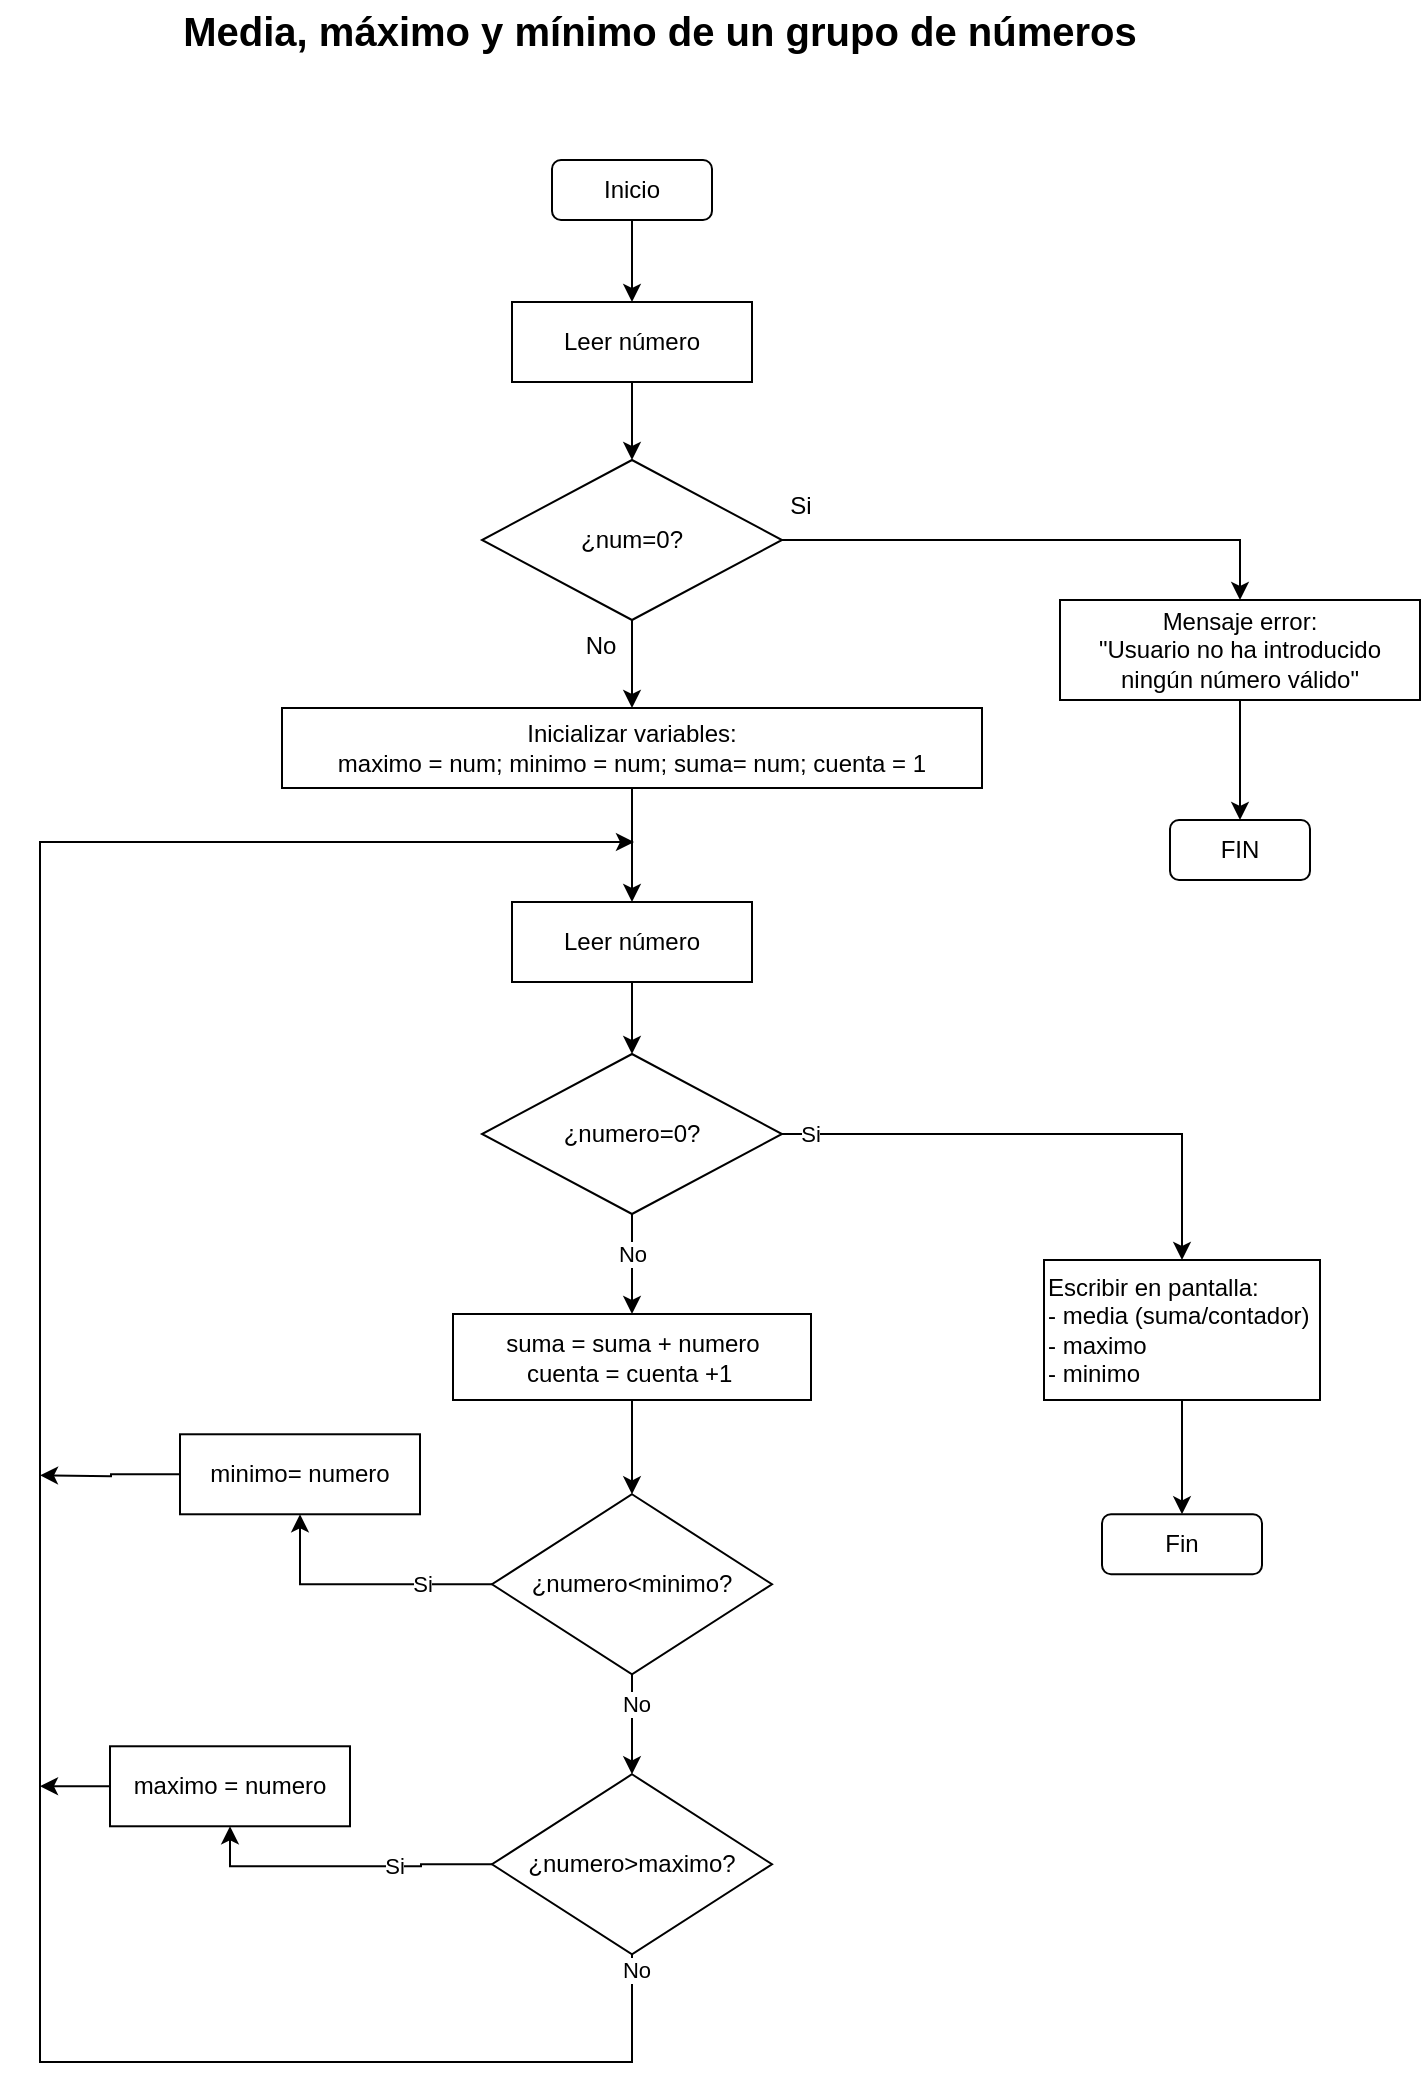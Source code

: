 <mxfile version="28.2.1">
  <diagram name="Page-1" id="gamRS6MLA4fs2B-uqD5Q">
    <mxGraphModel dx="1226" dy="620" grid="1" gridSize="10" guides="1" tooltips="1" connect="1" arrows="1" fold="1" page="1" pageScale="1" pageWidth="850" pageHeight="1100" math="0" shadow="0">
      <root>
        <mxCell id="0" />
        <mxCell id="1" parent="0" />
        <mxCell id="sVo8eWBov2D_V9g_eI1e-4" style="edgeStyle=orthogonalEdgeStyle;rounded=0;orthogonalLoop=1;jettySize=auto;html=1;exitX=0.5;exitY=1;exitDx=0;exitDy=0;entryX=0.5;entryY=0;entryDx=0;entryDy=0;" parent="1" source="sVo8eWBov2D_V9g_eI1e-1" target="ecYultKGW4vEt9cpnvB7-3" edge="1">
          <mxGeometry relative="1" as="geometry" />
        </mxCell>
        <mxCell id="sVo8eWBov2D_V9g_eI1e-1" value="Inicio" style="rounded=1;whiteSpace=wrap;html=1;" parent="1" vertex="1">
          <mxGeometry x="316" y="100" width="80" height="30" as="geometry" />
        </mxCell>
        <mxCell id="sVo8eWBov2D_V9g_eI1e-5" style="edgeStyle=orthogonalEdgeStyle;rounded=0;orthogonalLoop=1;jettySize=auto;html=1;exitX=0.5;exitY=1;exitDx=0;exitDy=0;entryX=0.5;entryY=0;entryDx=0;entryDy=0;" parent="1" source="sVo8eWBov2D_V9g_eI1e-2" target="sVo8eWBov2D_V9g_eI1e-3" edge="1">
          <mxGeometry relative="1" as="geometry" />
        </mxCell>
        <mxCell id="ecYultKGW4vEt9cpnvB7-2" style="edgeStyle=orthogonalEdgeStyle;rounded=0;orthogonalLoop=1;jettySize=auto;html=1;exitX=0.5;exitY=1;exitDx=0;exitDy=0;" edge="1" parent="1" source="ecYultKGW4vEt9cpnvB7-3" target="ecYultKGW4vEt9cpnvB7-1">
          <mxGeometry relative="1" as="geometry" />
        </mxCell>
        <mxCell id="sVo8eWBov2D_V9g_eI1e-2" value="Inicializar variables:&lt;div&gt;maximo = num; minimo = num; suma= num; cuenta = 1&lt;/div&gt;" style="rounded=0;whiteSpace=wrap;html=1;" parent="1" vertex="1">
          <mxGeometry x="181" y="374" width="350" height="40" as="geometry" />
        </mxCell>
        <mxCell id="IjzSVML1T2hhFa-6fPjj-5" style="edgeStyle=orthogonalEdgeStyle;rounded=0;orthogonalLoop=1;jettySize=auto;html=1;exitX=0.5;exitY=1;exitDx=0;exitDy=0;entryX=0.5;entryY=0;entryDx=0;entryDy=0;" parent="1" source="sVo8eWBov2D_V9g_eI1e-3" target="IjzSVML1T2hhFa-6fPjj-1" edge="1">
          <mxGeometry relative="1" as="geometry" />
        </mxCell>
        <mxCell id="sVo8eWBov2D_V9g_eI1e-3" value="Leer número" style="rounded=0;whiteSpace=wrap;html=1;" parent="1" vertex="1">
          <mxGeometry x="296" y="471" width="120" height="40" as="geometry" />
        </mxCell>
        <mxCell id="sVo8eWBov2D_V9g_eI1e-14" value="&lt;font style=&quot;font-size: 20px;&quot;&gt;&lt;b&gt;Media, máximo y mínimo de un grupo de números&lt;/b&gt;&lt;/font&gt;" style="text;html=1;align=center;verticalAlign=middle;whiteSpace=wrap;rounded=0;" parent="1" vertex="1">
          <mxGeometry x="40" y="20" width="660" height="30" as="geometry" />
        </mxCell>
        <mxCell id="IjzSVML1T2hhFa-6fPjj-7" style="edgeStyle=orthogonalEdgeStyle;rounded=0;orthogonalLoop=1;jettySize=auto;html=1;exitX=0.5;exitY=1;exitDx=0;exitDy=0;entryX=0.5;entryY=0;entryDx=0;entryDy=0;" parent="1" source="IjzSVML1T2hhFa-6fPjj-1" target="IjzSVML1T2hhFa-6fPjj-14" edge="1">
          <mxGeometry relative="1" as="geometry" />
        </mxCell>
        <mxCell id="IjzSVML1T2hhFa-6fPjj-8" value="No" style="edgeLabel;html=1;align=center;verticalAlign=middle;resizable=0;points=[];" parent="IjzSVML1T2hhFa-6fPjj-7" connectable="0" vertex="1">
          <mxGeometry x="-0.906" y="1" relative="1" as="geometry">
            <mxPoint x="-1" y="17" as="offset" />
          </mxGeometry>
        </mxCell>
        <mxCell id="IjzSVML1T2hhFa-6fPjj-33" style="edgeStyle=orthogonalEdgeStyle;rounded=0;orthogonalLoop=1;jettySize=auto;html=1;exitX=1;exitY=0.5;exitDx=0;exitDy=0;entryX=0.5;entryY=0;entryDx=0;entryDy=0;" parent="1" source="IjzSVML1T2hhFa-6fPjj-1" target="IjzSVML1T2hhFa-6fPjj-31" edge="1">
          <mxGeometry relative="1" as="geometry" />
        </mxCell>
        <mxCell id="IjzSVML1T2hhFa-6fPjj-34" value="Si" style="edgeLabel;html=1;align=center;verticalAlign=middle;resizable=0;points=[];" parent="IjzSVML1T2hhFa-6fPjj-33" connectable="0" vertex="1">
          <mxGeometry x="-0.895" relative="1" as="geometry">
            <mxPoint as="offset" />
          </mxGeometry>
        </mxCell>
        <mxCell id="IjzSVML1T2hhFa-6fPjj-1" value="¿numero=0?" style="rhombus;whiteSpace=wrap;html=1;" parent="1" vertex="1">
          <mxGeometry x="281" y="547" width="150" height="80" as="geometry" />
        </mxCell>
        <mxCell id="IjzSVML1T2hhFa-6fPjj-12" style="edgeStyle=orthogonalEdgeStyle;rounded=0;orthogonalLoop=1;jettySize=auto;html=1;exitX=0;exitY=0.5;exitDx=0;exitDy=0;entryX=0.5;entryY=1;entryDx=0;entryDy=0;" parent="1" source="IjzSVML1T2hhFa-6fPjj-3" target="IjzSVML1T2hhFa-6fPjj-9" edge="1">
          <mxGeometry relative="1" as="geometry" />
        </mxCell>
        <mxCell id="IjzSVML1T2hhFa-6fPjj-19" value="Si" style="edgeLabel;html=1;align=center;verticalAlign=middle;resizable=0;points=[];" parent="IjzSVML1T2hhFa-6fPjj-12" connectable="0" vertex="1">
          <mxGeometry x="-0.333" relative="1" as="geometry">
            <mxPoint as="offset" />
          </mxGeometry>
        </mxCell>
        <mxCell id="ecYultKGW4vEt9cpnvB7-19" style="edgeStyle=orthogonalEdgeStyle;rounded=0;orthogonalLoop=1;jettySize=auto;html=1;exitX=0.5;exitY=1;exitDx=0;exitDy=0;" edge="1" parent="1" source="IjzSVML1T2hhFa-6fPjj-3">
          <mxGeometry relative="1" as="geometry">
            <mxPoint x="357" y="441" as="targetPoint" />
            <Array as="points">
              <mxPoint x="356" y="1051" />
              <mxPoint x="60" y="1051" />
              <mxPoint x="60" y="441" />
            </Array>
          </mxGeometry>
        </mxCell>
        <mxCell id="ecYultKGW4vEt9cpnvB7-20" value="No" style="edgeLabel;html=1;align=center;verticalAlign=middle;resizable=0;points=[];" vertex="1" connectable="0" parent="ecYultKGW4vEt9cpnvB7-19">
          <mxGeometry x="-0.988" y="2" relative="1" as="geometry">
            <mxPoint as="offset" />
          </mxGeometry>
        </mxCell>
        <mxCell id="IjzSVML1T2hhFa-6fPjj-3" value="¿numero&amp;gt;maximo?" style="rhombus;whiteSpace=wrap;html=1;" parent="1" vertex="1">
          <mxGeometry x="286" y="907.14" width="140" height="90" as="geometry" />
        </mxCell>
        <mxCell id="IjzSVML1T2hhFa-6fPjj-11" style="edgeStyle=orthogonalEdgeStyle;rounded=0;orthogonalLoop=1;jettySize=auto;html=1;exitX=0;exitY=0.5;exitDx=0;exitDy=0;entryX=0.5;entryY=1;entryDx=0;entryDy=0;" parent="1" source="IjzSVML1T2hhFa-6fPjj-4" target="IjzSVML1T2hhFa-6fPjj-10" edge="1">
          <mxGeometry relative="1" as="geometry" />
        </mxCell>
        <mxCell id="IjzSVML1T2hhFa-6fPjj-18" value="Si" style="edgeLabel;html=1;align=center;verticalAlign=middle;resizable=0;points=[];" parent="IjzSVML1T2hhFa-6fPjj-11" connectable="0" vertex="1">
          <mxGeometry x="-0.455" relative="1" as="geometry">
            <mxPoint as="offset" />
          </mxGeometry>
        </mxCell>
        <mxCell id="ecYultKGW4vEt9cpnvB7-11" style="edgeStyle=orthogonalEdgeStyle;rounded=0;orthogonalLoop=1;jettySize=auto;html=1;exitX=0.5;exitY=1;exitDx=0;exitDy=0;entryX=0.5;entryY=0;entryDx=0;entryDy=0;" edge="1" parent="1" source="IjzSVML1T2hhFa-6fPjj-4" target="IjzSVML1T2hhFa-6fPjj-3">
          <mxGeometry relative="1" as="geometry" />
        </mxCell>
        <mxCell id="ecYultKGW4vEt9cpnvB7-17" value="No" style="edgeLabel;html=1;align=center;verticalAlign=middle;resizable=0;points=[];" vertex="1" connectable="0" parent="ecYultKGW4vEt9cpnvB7-11">
          <mxGeometry x="-0.392" y="2" relative="1" as="geometry">
            <mxPoint as="offset" />
          </mxGeometry>
        </mxCell>
        <mxCell id="IjzSVML1T2hhFa-6fPjj-4" value="¿numero&amp;lt;minimo?" style="rhombus;whiteSpace=wrap;html=1;" parent="1" vertex="1">
          <mxGeometry x="286" y="767.14" width="140" height="90" as="geometry" />
        </mxCell>
        <mxCell id="ecYultKGW4vEt9cpnvB7-21" style="edgeStyle=orthogonalEdgeStyle;rounded=0;orthogonalLoop=1;jettySize=auto;html=1;exitX=0;exitY=0.5;exitDx=0;exitDy=0;" edge="1" parent="1" source="IjzSVML1T2hhFa-6fPjj-9">
          <mxGeometry relative="1" as="geometry">
            <mxPoint x="60" y="912.941" as="targetPoint" />
          </mxGeometry>
        </mxCell>
        <mxCell id="IjzSVML1T2hhFa-6fPjj-9" value="maximo = numero" style="rounded=0;whiteSpace=wrap;html=1;" parent="1" vertex="1">
          <mxGeometry x="95" y="893.14" width="120" height="40" as="geometry" />
        </mxCell>
        <mxCell id="ecYultKGW4vEt9cpnvB7-22" style="edgeStyle=orthogonalEdgeStyle;rounded=0;orthogonalLoop=1;jettySize=auto;html=1;exitX=0;exitY=0.5;exitDx=0;exitDy=0;" edge="1" parent="1" source="IjzSVML1T2hhFa-6fPjj-10">
          <mxGeometry relative="1" as="geometry">
            <mxPoint x="60" y="757.647" as="targetPoint" />
          </mxGeometry>
        </mxCell>
        <mxCell id="IjzSVML1T2hhFa-6fPjj-10" value="minimo= numero" style="rounded=0;whiteSpace=wrap;html=1;" parent="1" vertex="1">
          <mxGeometry x="130" y="737.14" width="120" height="40" as="geometry" />
        </mxCell>
        <mxCell id="IjzSVML1T2hhFa-6fPjj-13" value="Fin" style="rounded=1;whiteSpace=wrap;html=1;" parent="1" vertex="1">
          <mxGeometry x="591" y="777.14" width="80" height="30" as="geometry" />
        </mxCell>
        <mxCell id="ecYultKGW4vEt9cpnvB7-16" style="edgeStyle=orthogonalEdgeStyle;rounded=0;orthogonalLoop=1;jettySize=auto;html=1;exitX=0.5;exitY=1;exitDx=0;exitDy=0;entryX=0.5;entryY=0;entryDx=0;entryDy=0;" edge="1" parent="1" source="IjzSVML1T2hhFa-6fPjj-14" target="IjzSVML1T2hhFa-6fPjj-4">
          <mxGeometry relative="1" as="geometry" />
        </mxCell>
        <mxCell id="IjzSVML1T2hhFa-6fPjj-14" value="suma = suma + numero&lt;div&gt;cuenta = cuenta +1&amp;nbsp;&lt;/div&gt;" style="rounded=0;whiteSpace=wrap;html=1;" parent="1" vertex="1">
          <mxGeometry x="266.5" y="677" width="179" height="43" as="geometry" />
        </mxCell>
        <mxCell id="IjzSVML1T2hhFa-6fPjj-32" style="edgeStyle=orthogonalEdgeStyle;rounded=0;orthogonalLoop=1;jettySize=auto;html=1;exitX=0.5;exitY=1;exitDx=0;exitDy=0;entryX=0.5;entryY=0;entryDx=0;entryDy=0;" parent="1" source="IjzSVML1T2hhFa-6fPjj-31" target="IjzSVML1T2hhFa-6fPjj-13" edge="1">
          <mxGeometry relative="1" as="geometry" />
        </mxCell>
        <mxCell id="IjzSVML1T2hhFa-6fPjj-31" value="Escribir en pantalla:&lt;div&gt;-&amp;nbsp;&lt;span style=&quot;background-color: transparent; color: light-dark(rgb(0, 0, 0), rgb(255, 255, 255));&quot;&gt;media (suma/contador)&lt;/span&gt;&lt;/div&gt;&lt;div&gt;&lt;span style=&quot;background-color: transparent; color: light-dark(rgb(0, 0, 0), rgb(255, 255, 255));&quot;&gt;- maximo&lt;/span&gt;&lt;/div&gt;&lt;div&gt;&lt;span style=&quot;background-color: transparent; color: light-dark(rgb(0, 0, 0), rgb(255, 255, 255));&quot;&gt;- minimo&lt;/span&gt;&lt;/div&gt;" style="rounded=0;whiteSpace=wrap;html=1;align=left;" parent="1" vertex="1">
          <mxGeometry x="562" y="650" width="138" height="70" as="geometry" />
        </mxCell>
        <mxCell id="ecYultKGW4vEt9cpnvB7-4" style="edgeStyle=orthogonalEdgeStyle;rounded=0;orthogonalLoop=1;jettySize=auto;html=1;exitX=0.5;exitY=1;exitDx=0;exitDy=0;entryX=0.5;entryY=0;entryDx=0;entryDy=0;" edge="1" parent="1" source="ecYultKGW4vEt9cpnvB7-1" target="sVo8eWBov2D_V9g_eI1e-2">
          <mxGeometry relative="1" as="geometry" />
        </mxCell>
        <mxCell id="ecYultKGW4vEt9cpnvB7-6" style="edgeStyle=orthogonalEdgeStyle;rounded=0;orthogonalLoop=1;jettySize=auto;html=1;exitX=1;exitY=0.5;exitDx=0;exitDy=0;entryX=0.5;entryY=0;entryDx=0;entryDy=0;" edge="1" parent="1" source="ecYultKGW4vEt9cpnvB7-1" target="ecYultKGW4vEt9cpnvB7-5">
          <mxGeometry relative="1" as="geometry" />
        </mxCell>
        <mxCell id="ecYultKGW4vEt9cpnvB7-1" value="¿num=0?" style="rhombus;whiteSpace=wrap;html=1;" vertex="1" parent="1">
          <mxGeometry x="281" y="250" width="150" height="80" as="geometry" />
        </mxCell>
        <mxCell id="ecYultKGW4vEt9cpnvB7-3" value="Leer número" style="rounded=0;whiteSpace=wrap;html=1;" vertex="1" parent="1">
          <mxGeometry x="296" y="171" width="120" height="40" as="geometry" />
        </mxCell>
        <mxCell id="ecYultKGW4vEt9cpnvB7-8" style="edgeStyle=orthogonalEdgeStyle;rounded=0;orthogonalLoop=1;jettySize=auto;html=1;exitX=0.5;exitY=1;exitDx=0;exitDy=0;entryX=0.5;entryY=0;entryDx=0;entryDy=0;" edge="1" parent="1" source="ecYultKGW4vEt9cpnvB7-5" target="ecYultKGW4vEt9cpnvB7-7">
          <mxGeometry relative="1" as="geometry" />
        </mxCell>
        <mxCell id="ecYultKGW4vEt9cpnvB7-5" value="Mensaje error:&lt;div&gt;&quot;Usuario no ha introducido ningún número válido&quot;&lt;/div&gt;" style="rounded=0;whiteSpace=wrap;html=1;" vertex="1" parent="1">
          <mxGeometry x="570" y="320" width="180" height="50" as="geometry" />
        </mxCell>
        <mxCell id="ecYultKGW4vEt9cpnvB7-7" value="FIN" style="rounded=1;whiteSpace=wrap;html=1;" vertex="1" parent="1">
          <mxGeometry x="625" y="430" width="70" height="30" as="geometry" />
        </mxCell>
        <mxCell id="ecYultKGW4vEt9cpnvB7-9" value="Si" style="text;html=1;align=center;verticalAlign=middle;resizable=0;points=[];autosize=1;strokeColor=none;fillColor=none;" vertex="1" parent="1">
          <mxGeometry x="425" y="258" width="30" height="30" as="geometry" />
        </mxCell>
        <mxCell id="ecYultKGW4vEt9cpnvB7-10" value="No" style="text;html=1;align=center;verticalAlign=middle;resizable=0;points=[];autosize=1;strokeColor=none;fillColor=none;" vertex="1" parent="1">
          <mxGeometry x="320" y="328" width="40" height="30" as="geometry" />
        </mxCell>
      </root>
    </mxGraphModel>
  </diagram>
</mxfile>
